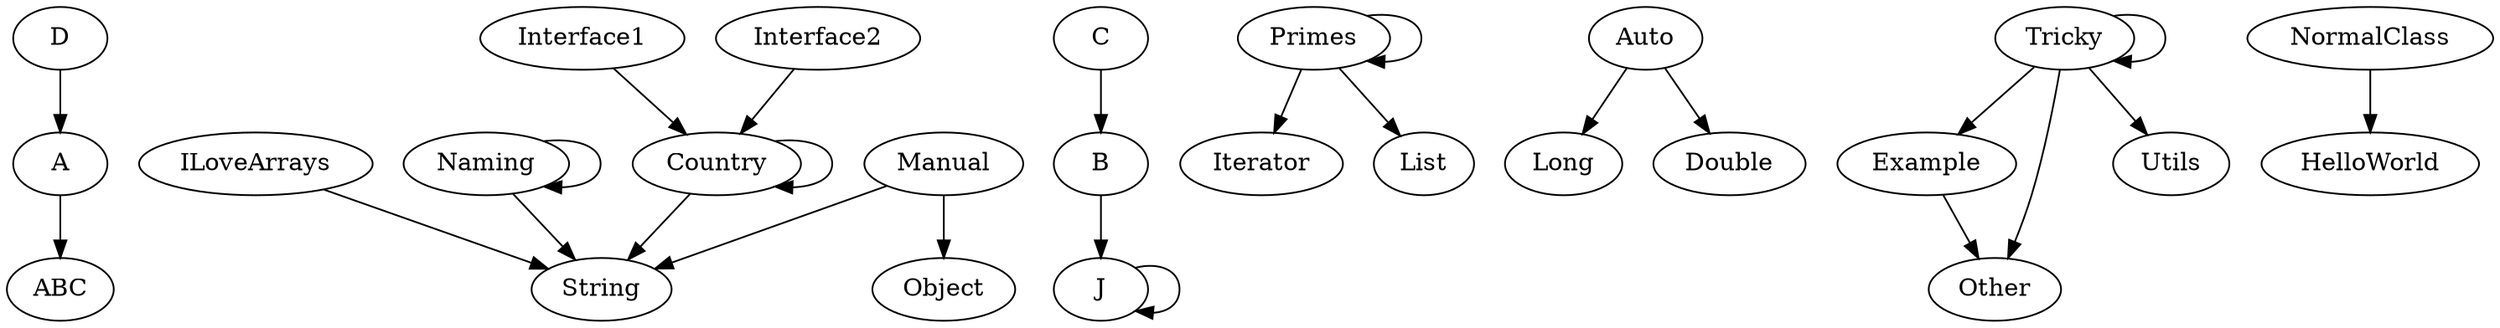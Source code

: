 digraph G { 
A -> ABC
ILoveArrays -> String
B -> J
C -> B
D -> A
Manual -> Object
Manual -> String
J -> J
Naming -> String
Naming -> Naming
Primes -> Iterator
Primes -> List
Primes -> Primes
Auto -> Long
Auto -> Double
Example -> Other
Tricky -> Utils
Tricky -> Example
Tricky -> Tricky
Tricky -> Other
Interface1 -> Country
Interface2 -> Country
Country -> Country
Country -> String
NormalClass -> HelloWorld
}